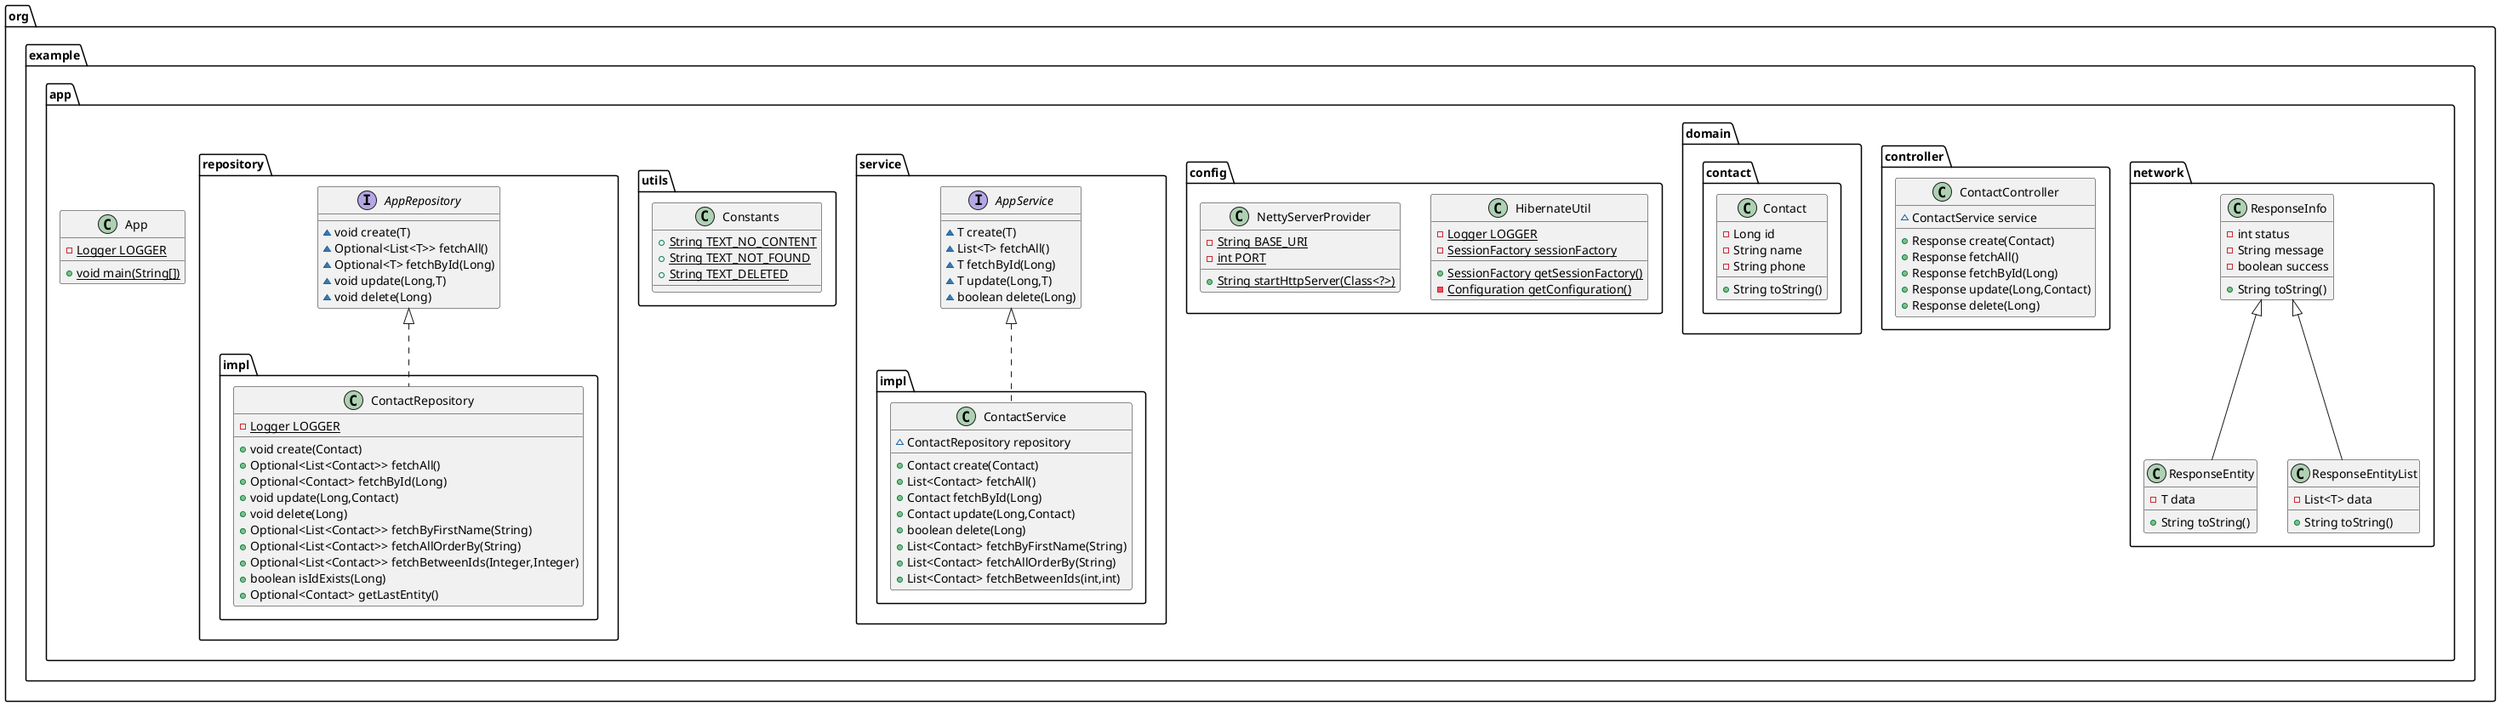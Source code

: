 @startuml
class org.example.app.network.ResponseEntity {
- T data
+ String toString()
}


class org.example.app.App {
- {static} Logger LOGGER
+ {static} void main(String[])
}


class org.example.app.controller.ContactController {
~ ContactService service
+ Response create(Contact)
+ Response fetchAll()
+ Response fetchById(Long)
+ Response update(Long,Contact)
+ Response delete(Long)
}


class org.example.app.domain.contact.Contact {
- Long id
- String name
- String phone
+ String toString()
}


class org.example.app.config.HibernateUtil {
- {static} Logger LOGGER
- {static} SessionFactory sessionFactory
+ {static} SessionFactory getSessionFactory()
- {static} Configuration getConfiguration()
}


interface org.example.app.service.AppService {
~ T create(T)
~ List<T> fetchAll()
~ T fetchById(Long)
~ T update(Long,T)
~ boolean delete(Long)
}

class org.example.app.network.ResponseInfo {
- int status
- String message
- boolean success
+ String toString()
}


class org.example.app.network.ResponseEntityList {
- List<T> data
+ String toString()
}


class org.example.app.service.impl.ContactService {
~ ContactRepository repository
+ Contact create(Contact)
+ List<Contact> fetchAll()
+ Contact fetchById(Long)
+ Contact update(Long,Contact)
+ boolean delete(Long)
+ List<Contact> fetchByFirstName(String)
+ List<Contact> fetchAllOrderBy(String)
+ List<Contact> fetchBetweenIds(int,int)
}


class org.example.app.utils.Constants {
+ {static} String TEXT_NO_CONTENT
+ {static} String TEXT_NOT_FOUND
+ {static} String TEXT_DELETED
}

class org.example.app.config.NettyServerProvider {
- {static} String BASE_URI
- {static} int PORT
+ {static} String startHttpServer(Class<?>)
}


interface org.example.app.repository.AppRepository {
~ void create(T)
~ Optional<List<T>> fetchAll()
~ Optional<T> fetchById(Long)
~ void update(Long,T)
~ void delete(Long)
}

class org.example.app.repository.impl.ContactRepository {
- {static} Logger LOGGER
+ void create(Contact)
+ Optional<List<Contact>> fetchAll()
+ Optional<Contact> fetchById(Long)
+ void update(Long,Contact)
+ void delete(Long)
+ Optional<List<Contact>> fetchByFirstName(String)
+ Optional<List<Contact>> fetchAllOrderBy(String)
+ Optional<List<Contact>> fetchBetweenIds(Integer,Integer)
+ boolean isIdExists(Long)
+ Optional<Contact> getLastEntity()
}




org.example.app.network.ResponseInfo <|-- org.example.app.network.ResponseEntity
org.example.app.network.ResponseInfo <|-- org.example.app.network.ResponseEntityList
org.example.app.service.AppService <|.. org.example.app.service.impl.ContactService
org.example.app.repository.AppRepository <|.. org.example.app.repository.impl.ContactRepository
@enduml